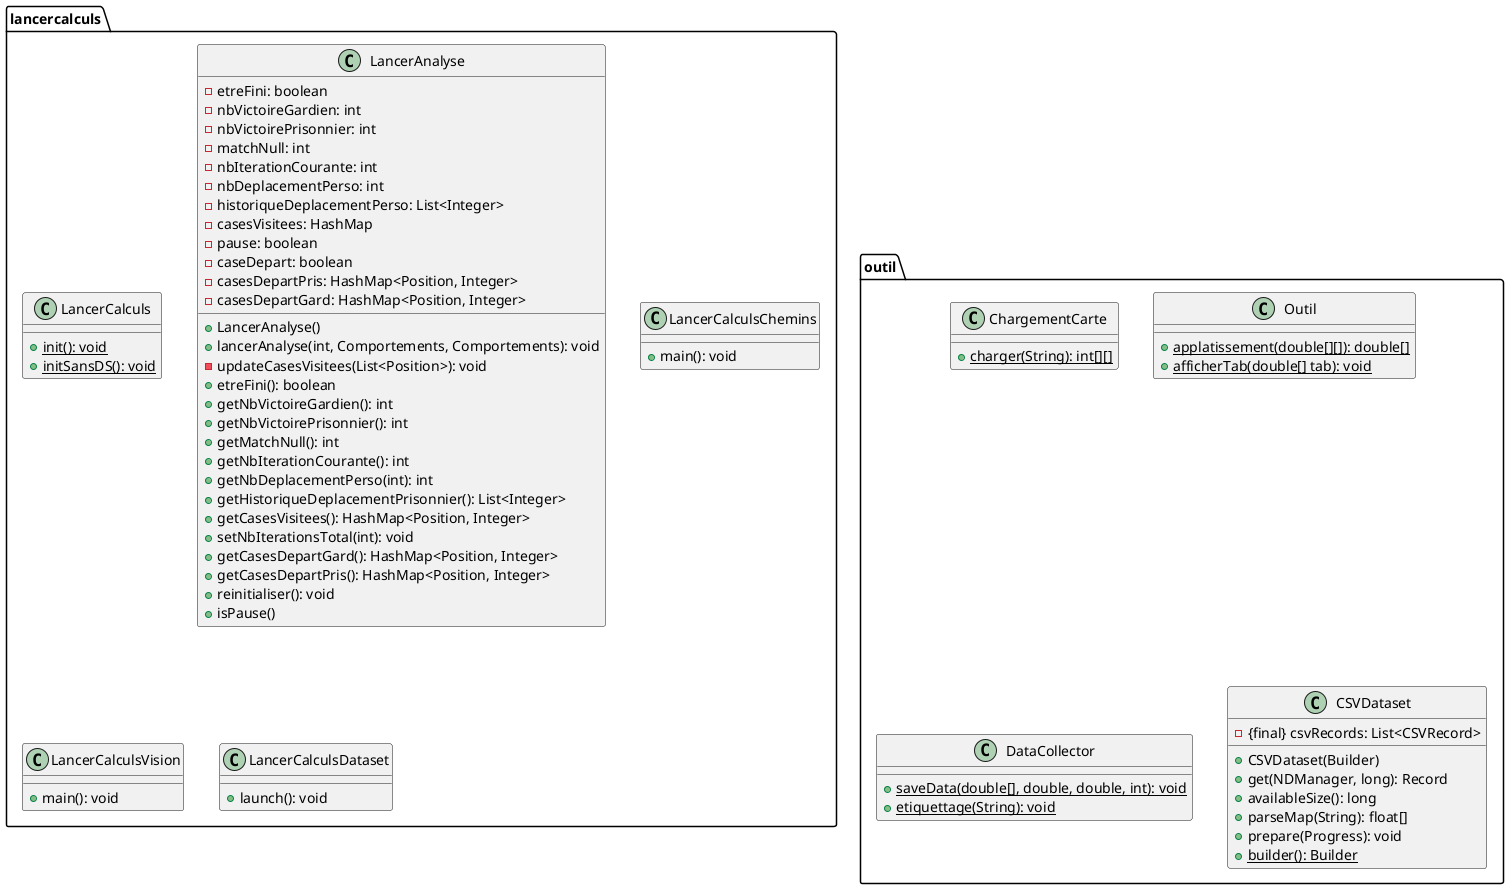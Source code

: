 @startuml

package "lancercalculs"{
  class LancerCalculs{
    + {static} init(): void
    + {static} initSansDS(): void
  }
  class LancerAnalyse{
    - etreFini: boolean
    - nbVictoireGardien: int
    - nbVictoirePrisonnier: int
    - matchNull: int
    - nbIterationCourante: int
    - nbDeplacementPerso: int
    - historiqueDeplacementPerso: List<Integer>
    - casesVisitees: HashMap
    - pause: boolean
    - caseDepart: boolean
    - casesDepartPris: HashMap<Position, Integer>
    - casesDepartGard: HashMap<Position, Integer>
    + LancerAnalyse()
    + lancerAnalyse(int, Comportements, Comportements): void
    - updateCasesVisitees(List<Position>): void
    + etreFini(): boolean
    + getNbVictoireGardien(): int
    + getNbVictoirePrisonnier(): int
    + getMatchNull(): int
    + getNbIterationCourante(): int
    + getNbDeplacementPerso(int): int
    + getHistoriqueDeplacementPrisonnier(): List<Integer>
    + getCasesVisitees(): HashMap<Position, Integer>
    + setNbIterationsTotal(int): void
    + getCasesDepartGard(): HashMap<Position, Integer>
    + getCasesDepartPris(): HashMap<Position, Integer>
    + reinitialiser(): void
    + isPause()
  }
  class LancerCalculsChemins{
    + main(): void
  }
  class LancerCalculsVision{
      + main(): void
  }
  class LancerCalculsDataset{
        + launch(): void
  }
}
package "outil"{
    class ChargementCarte{
        + {static} charger(String): int[][]
    }
    class Outil{
      + {static} applatissement(double[][]): double[]
      + {static} afficherTab(double[] tab): void
    }
    class DataCollector{
        + {static} saveData(double[], double, double, int): void
        + {static} etiquettage(String): void
    }
    class CSVDataset{
        - {final} csvRecords: List<CSVRecord>
        + CSVDataset(Builder)
        + get(NDManager, long): Record
        + availableSize(): long
        + parseMap(String): float[]
        + prepare(Progress): void
        + {static} builder(): Builder
    }
}

@enduml